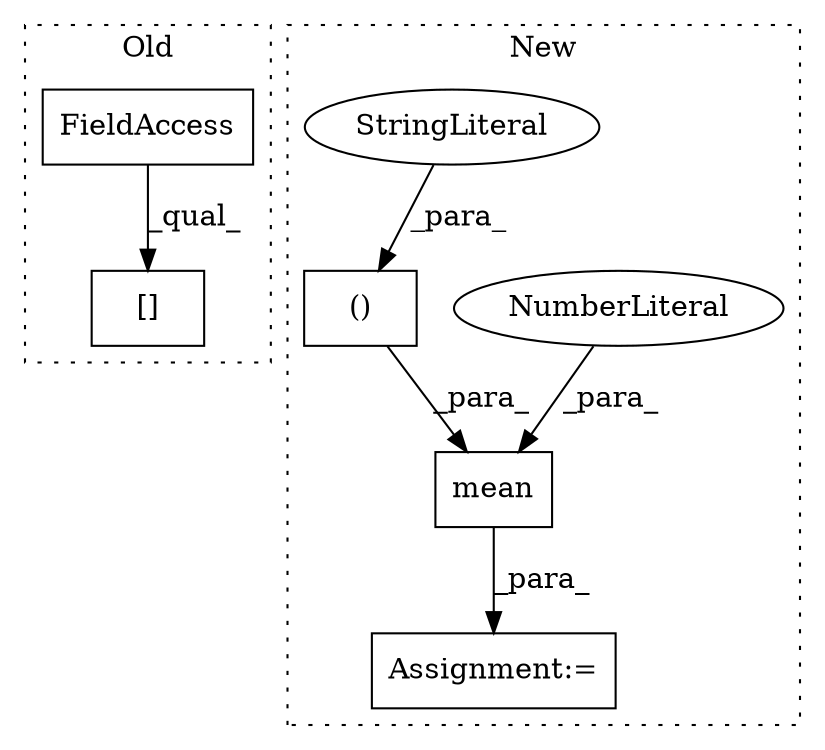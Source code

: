 digraph G {
subgraph cluster0 {
1 [label="[]" a="2" s="676,697" l="12,1" shape="box"];
4 [label="FieldAccess" a="22" s="676" l="11" shape="box"];
label = "Old";
style="dotted";
}
subgraph cluster1 {
2 [label="mean" a="32" s="910,936" l="5,1" shape="box"];
3 [label="Assignment:=" a="7" s="903" l="1" shape="box"];
5 [label="NumberLiteral" a="34" s="935" l="1" shape="ellipse"];
6 [label="()" a="106" s="829" l="42" shape="box"];
7 [label="StringLiteral" a="45" s="829" l="16" shape="ellipse"];
label = "New";
style="dotted";
}
2 -> 3 [label="_para_"];
4 -> 1 [label="_qual_"];
5 -> 2 [label="_para_"];
6 -> 2 [label="_para_"];
7 -> 6 [label="_para_"];
}